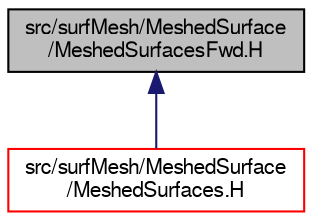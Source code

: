 digraph "src/surfMesh/MeshedSurface/MeshedSurfacesFwd.H"
{
  bgcolor="transparent";
  edge [fontname="FreeSans",fontsize="10",labelfontname="FreeSans",labelfontsize="10"];
  node [fontname="FreeSans",fontsize="10",shape=record];
  Node1 [label="src/surfMesh/MeshedSurface\l/MeshedSurfacesFwd.H",height=0.2,width=0.4,color="black", fillcolor="grey75", style="filled" fontcolor="black"];
  Node1 -> Node2 [dir="back",color="midnightblue",fontsize="10",style="solid",fontname="FreeSans"];
  Node2 [label="src/surfMesh/MeshedSurface\l/MeshedSurfaces.H",height=0.2,width=0.4,color="red",URL="$a09335.html"];
}
